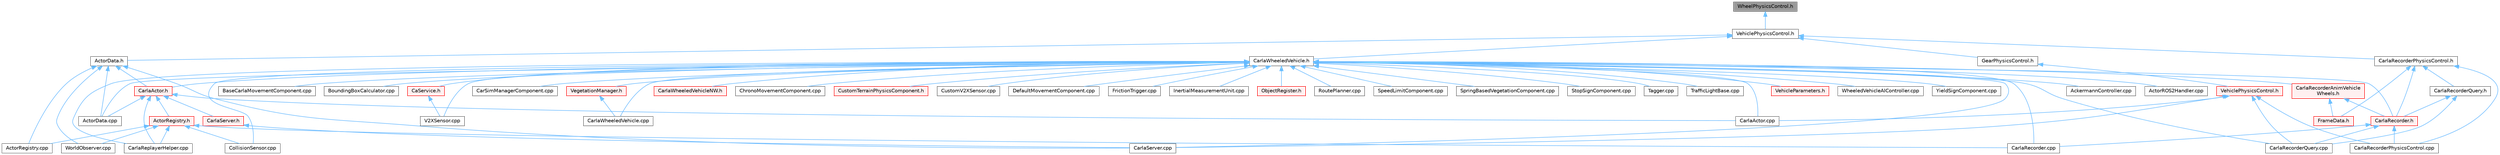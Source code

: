 digraph "WheelPhysicsControl.h"
{
 // INTERACTIVE_SVG=YES
 // LATEX_PDF_SIZE
  bgcolor="transparent";
  edge [fontname=Helvetica,fontsize=10,labelfontname=Helvetica,labelfontsize=10];
  node [fontname=Helvetica,fontsize=10,shape=box,height=0.2,width=0.4];
  Node1 [id="Node000001",label="WheelPhysicsControl.h",height=0.2,width=0.4,color="gray40", fillcolor="grey60", style="filled", fontcolor="black",tooltip=" "];
  Node1 -> Node2 [id="edge1_Node000001_Node000002",dir="back",color="steelblue1",style="solid",tooltip=" "];
  Node2 [id="Node000002",label="VehiclePhysicsControl.h",height=0.2,width=0.4,color="grey40", fillcolor="white", style="filled",URL="$d3/d90/Unreal_2CarlaUE4_2Plugins_2Carla_2Source_2Carla_2Vehicle_2VehiclePhysicsControl_8h.html",tooltip=" "];
  Node2 -> Node3 [id="edge2_Node000002_Node000003",dir="back",color="steelblue1",style="solid",tooltip=" "];
  Node3 [id="Node000003",label="ActorData.h",height=0.2,width=0.4,color="grey40", fillcolor="white", style="filled",URL="$de/d7d/ActorData_8h.html",tooltip=" "];
  Node3 -> Node4 [id="edge3_Node000003_Node000004",dir="back",color="steelblue1",style="solid",tooltip=" "];
  Node4 [id="Node000004",label="ActorData.cpp",height=0.2,width=0.4,color="grey40", fillcolor="white", style="filled",URL="$da/d7f/ActorData_8cpp.html",tooltip=" "];
  Node3 -> Node5 [id="edge4_Node000003_Node000005",dir="back",color="steelblue1",style="solid",tooltip=" "];
  Node5 [id="Node000005",label="ActorRegistry.cpp",height=0.2,width=0.4,color="grey40", fillcolor="white", style="filled",URL="$d3/df3/ActorRegistry_8cpp.html",tooltip=" "];
  Node3 -> Node6 [id="edge5_Node000003_Node000006",dir="back",color="steelblue1",style="solid",tooltip=" "];
  Node6 [id="Node000006",label="CarlaActor.h",height=0.2,width=0.4,color="red", fillcolor="#FFF0F0", style="filled",URL="$de/d36/CarlaActor_8h.html",tooltip=" "];
  Node6 -> Node4 [id="edge6_Node000006_Node000004",dir="back",color="steelblue1",style="solid",tooltip=" "];
  Node6 -> Node7 [id="edge7_Node000006_Node000007",dir="back",color="steelblue1",style="solid",tooltip=" "];
  Node7 [id="Node000007",label="ActorRegistry.h",height=0.2,width=0.4,color="red", fillcolor="#FFF0F0", style="filled",URL="$da/de4/ActorRegistry_8h.html",tooltip=" "];
  Node7 -> Node5 [id="edge8_Node000007_Node000005",dir="back",color="steelblue1",style="solid",tooltip=" "];
  Node7 -> Node45 [id="edge9_Node000007_Node000045",dir="back",color="steelblue1",style="solid",tooltip=" "];
  Node45 [id="Node000045",label="CarlaRecorder.cpp",height=0.2,width=0.4,color="grey40", fillcolor="white", style="filled",URL="$da/d49/CarlaRecorder_8cpp.html",tooltip=" "];
  Node7 -> Node19 [id="edge10_Node000007_Node000019",dir="back",color="steelblue1",style="solid",tooltip=" "];
  Node19 [id="Node000019",label="CarlaReplayerHelper.cpp",height=0.2,width=0.4,color="grey40", fillcolor="white", style="filled",URL="$d2/d32/CarlaReplayerHelper_8cpp.html",tooltip=" "];
  Node7 -> Node43 [id="edge11_Node000007_Node000043",dir="back",color="steelblue1",style="solid",tooltip=" "];
  Node43 [id="Node000043",label="CollisionSensor.cpp",height=0.2,width=0.4,color="grey40", fillcolor="white", style="filled",URL="$da/df0/CollisionSensor_8cpp.html",tooltip=" "];
  Node7 -> Node97 [id="edge12_Node000007_Node000097",dir="back",color="steelblue1",style="solid",tooltip=" "];
  Node97 [id="Node000097",label="WorldObserver.cpp",height=0.2,width=0.4,color="grey40", fillcolor="white", style="filled",URL="$d9/de7/WorldObserver_8cpp.html",tooltip=" "];
  Node6 -> Node16 [id="edge13_Node000006_Node000016",dir="back",color="steelblue1",style="solid",tooltip=" "];
  Node16 [id="Node000016",label="CarlaActor.cpp",height=0.2,width=0.4,color="grey40", fillcolor="white", style="filled",URL="$d3/d43/CarlaActor_8cpp.html",tooltip=" "];
  Node6 -> Node19 [id="edge14_Node000006_Node000019",dir="back",color="steelblue1",style="solid",tooltip=" "];
  Node6 -> Node98 [id="edge15_Node000006_Node000098",dir="back",color="steelblue1",style="solid",tooltip=" "];
  Node98 [id="Node000098",label="CarlaServer.h",height=0.2,width=0.4,color="red", fillcolor="#FFF0F0", style="filled",URL="$d0/d35/CarlaServer_8h.html",tooltip=" "];
  Node98 -> Node20 [id="edge16_Node000098_Node000020",dir="back",color="steelblue1",style="solid",tooltip=" "];
  Node20 [id="Node000020",label="CarlaServer.cpp",height=0.2,width=0.4,color="grey40", fillcolor="white", style="filled",URL="$db/d6c/CarlaServer_8cpp.html",tooltip=" "];
  Node3 -> Node20 [id="edge17_Node000003_Node000020",dir="back",color="steelblue1",style="solid",tooltip=" "];
  Node3 -> Node97 [id="edge18_Node000003_Node000097",dir="back",color="steelblue1",style="solid",tooltip=" "];
  Node2 -> Node119 [id="edge19_Node000002_Node000119",dir="back",color="steelblue1",style="solid",tooltip=" "];
  Node119 [id="Node000119",label="CarlaRecorderPhysicsControl.h",height=0.2,width=0.4,color="grey40", fillcolor="white", style="filled",URL="$d3/d34/CarlaRecorderPhysicsControl_8h.html",tooltip=" "];
  Node119 -> Node120 [id="edge20_Node000119_Node000120",dir="back",color="steelblue1",style="solid",tooltip=" "];
  Node120 [id="Node000120",label="CarlaRecorder.h",height=0.2,width=0.4,color="red", fillcolor="#FFF0F0", style="filled",URL="$d9/d6a/CarlaRecorder_8h.html",tooltip=" "];
  Node120 -> Node45 [id="edge21_Node000120_Node000045",dir="back",color="steelblue1",style="solid",tooltip=" "];
  Node120 -> Node136 [id="edge22_Node000120_Node000136",dir="back",color="steelblue1",style="solid",tooltip=" "];
  Node136 [id="Node000136",label="CarlaRecorderPhysicsControl.cpp",height=0.2,width=0.4,color="grey40", fillcolor="white", style="filled",URL="$dd/d41/CarlaRecorderPhysicsControl_8cpp.html",tooltip=" "];
  Node120 -> Node139 [id="edge23_Node000120_Node000139",dir="back",color="steelblue1",style="solid",tooltip=" "];
  Node139 [id="Node000139",label="CarlaRecorderQuery.cpp",height=0.2,width=0.4,color="grey40", fillcolor="white", style="filled",URL="$de/dc6/CarlaRecorderQuery_8cpp.html",tooltip=" "];
  Node119 -> Node136 [id="edge24_Node000119_Node000136",dir="back",color="steelblue1",style="solid",tooltip=" "];
  Node119 -> Node144 [id="edge25_Node000119_Node000144",dir="back",color="steelblue1",style="solid",tooltip=" "];
  Node144 [id="Node000144",label="CarlaRecorderQuery.h",height=0.2,width=0.4,color="grey40", fillcolor="white", style="filled",URL="$d7/dbd/CarlaRecorderQuery_8h.html",tooltip=" "];
  Node144 -> Node120 [id="edge26_Node000144_Node000120",dir="back",color="steelblue1",style="solid",tooltip=" "];
  Node144 -> Node139 [id="edge27_Node000144_Node000139",dir="back",color="steelblue1",style="solid",tooltip=" "];
  Node119 -> Node145 [id="edge28_Node000119_Node000145",dir="back",color="steelblue1",style="solid",tooltip=" "];
  Node145 [id="Node000145",label="FrameData.h",height=0.2,width=0.4,color="red", fillcolor="#FFF0F0", style="filled",URL="$d2/df1/FrameData_8h.html",tooltip=" "];
  Node2 -> Node146 [id="edge29_Node000002_Node000146",dir="back",color="steelblue1",style="solid",tooltip=" "];
  Node146 [id="Node000146",label="CarlaWheeledVehicle.h",height=0.2,width=0.4,color="grey40", fillcolor="white", style="filled",URL="$d3/d00/CarlaWheeledVehicle_8h.html",tooltip=" "];
  Node146 -> Node147 [id="edge30_Node000146_Node000147",dir="back",color="steelblue1",style="solid",tooltip=" "];
  Node147 [id="Node000147",label="AckermannController.cpp",height=0.2,width=0.4,color="grey40", fillcolor="white", style="filled",URL="$d1/d47/AckermannController_8cpp.html",tooltip=" "];
  Node146 -> Node4 [id="edge31_Node000146_Node000004",dir="back",color="steelblue1",style="solid",tooltip=" "];
  Node146 -> Node148 [id="edge32_Node000146_Node000148",dir="back",color="steelblue1",style="solid",tooltip=" "];
  Node148 [id="Node000148",label="ActorROS2Handler.cpp",height=0.2,width=0.4,color="grey40", fillcolor="white", style="filled",URL="$d6/d65/ActorROS2Handler_8cpp.html",tooltip=" "];
  Node146 -> Node149 [id="edge33_Node000146_Node000149",dir="back",color="steelblue1",style="solid",tooltip=" "];
  Node149 [id="Node000149",label="BaseCarlaMovementComponent.cpp",height=0.2,width=0.4,color="grey40", fillcolor="white", style="filled",URL="$da/da6/BaseCarlaMovementComponent_8cpp.html",tooltip=" "];
  Node146 -> Node150 [id="edge34_Node000146_Node000150",dir="back",color="steelblue1",style="solid",tooltip=" "];
  Node150 [id="Node000150",label="BoundingBoxCalculator.cpp",height=0.2,width=0.4,color="grey40", fillcolor="white", style="filled",URL="$dd/dd8/BoundingBoxCalculator_8cpp.html",tooltip=" "];
  Node146 -> Node52 [id="edge35_Node000146_Node000052",dir="back",color="steelblue1",style="solid",tooltip=" "];
  Node52 [id="Node000052",label="CaService.h",height=0.2,width=0.4,color="red", fillcolor="#FFF0F0", style="filled",URL="$df/dd8/CaService_8h.html",tooltip=" "];
  Node52 -> Node54 [id="edge36_Node000052_Node000054",dir="back",color="steelblue1",style="solid",tooltip=" "];
  Node54 [id="Node000054",label="V2XSensor.cpp",height=0.2,width=0.4,color="grey40", fillcolor="white", style="filled",URL="$d2/df9/V2XSensor_8cpp.html",tooltip=" "];
  Node146 -> Node101 [id="edge37_Node000146_Node000101",dir="back",color="steelblue1",style="solid",tooltip=" "];
  Node101 [id="Node000101",label="CarSimManagerComponent.cpp",height=0.2,width=0.4,color="grey40", fillcolor="white", style="filled",URL="$d2/d56/CarSimManagerComponent_8cpp.html",tooltip=" "];
  Node146 -> Node16 [id="edge38_Node000146_Node000016",dir="back",color="steelblue1",style="solid",tooltip=" "];
  Node146 -> Node6 [id="edge39_Node000146_Node000006",dir="back",color="steelblue1",style="solid",tooltip=" "];
  Node146 -> Node45 [id="edge40_Node000146_Node000045",dir="back",color="steelblue1",style="solid",tooltip=" "];
  Node146 -> Node120 [id="edge41_Node000146_Node000120",dir="back",color="steelblue1",style="solid",tooltip=" "];
  Node146 -> Node151 [id="edge42_Node000146_Node000151",dir="back",color="steelblue1",style="solid",tooltip=" "];
  Node151 [id="Node000151",label="CarlaRecorderAnimVehicle\lWheels.h",height=0.2,width=0.4,color="red", fillcolor="#FFF0F0", style="filled",URL="$d0/d5c/CarlaRecorderAnimVehicleWheels_8h.html",tooltip=" "];
  Node151 -> Node120 [id="edge43_Node000151_Node000120",dir="back",color="steelblue1",style="solid",tooltip=" "];
  Node151 -> Node145 [id="edge44_Node000151_Node000145",dir="back",color="steelblue1",style="solid",tooltip=" "];
  Node146 -> Node139 [id="edge45_Node000146_Node000139",dir="back",color="steelblue1",style="solid",tooltip=" "];
  Node146 -> Node19 [id="edge46_Node000146_Node000019",dir="back",color="steelblue1",style="solid",tooltip=" "];
  Node146 -> Node20 [id="edge47_Node000146_Node000020",dir="back",color="steelblue1",style="solid",tooltip=" "];
  Node146 -> Node22 [id="edge48_Node000146_Node000022",dir="back",color="steelblue1",style="solid",tooltip=" "];
  Node22 [id="Node000022",label="CarlaWheeledVehicle.cpp",height=0.2,width=0.4,color="grey40", fillcolor="white", style="filled",URL="$dc/d65/CarlaWheeledVehicle_8cpp.html",tooltip=" "];
  Node146 -> Node154 [id="edge49_Node000146_Node000154",dir="back",color="steelblue1",style="solid",tooltip=" "];
  Node154 [id="Node000154",label="CarlaWheeledVehicleNW.h",height=0.2,width=0.4,color="red", fillcolor="#FFF0F0", style="filled",URL="$de/dba/CarlaWheeledVehicleNW_8h.html",tooltip=" "];
  Node146 -> Node156 [id="edge50_Node000146_Node000156",dir="back",color="steelblue1",style="solid",tooltip=" "];
  Node156 [id="Node000156",label="ChronoMovementComponent.cpp",height=0.2,width=0.4,color="grey40", fillcolor="white", style="filled",URL="$db/d1c/ChronoMovementComponent_8cpp.html",tooltip=" "];
  Node146 -> Node43 [id="edge51_Node000146_Node000043",dir="back",color="steelblue1",style="solid",tooltip=" "];
  Node146 -> Node110 [id="edge52_Node000146_Node000110",dir="back",color="steelblue1",style="solid",tooltip=" "];
  Node110 [id="Node000110",label="CustomTerrainPhysicsComponent.h",height=0.2,width=0.4,color="red", fillcolor="#FFF0F0", style="filled",URL="$d1/d4f/CustomTerrainPhysicsComponent_8h.html",tooltip=" "];
  Node146 -> Node47 [id="edge53_Node000146_Node000047",dir="back",color="steelblue1",style="solid",tooltip=" "];
  Node47 [id="Node000047",label="CustomV2XSensor.cpp",height=0.2,width=0.4,color="grey40", fillcolor="white", style="filled",URL="$d8/d97/CustomV2XSensor_8cpp.html",tooltip=" "];
  Node146 -> Node157 [id="edge54_Node000146_Node000157",dir="back",color="steelblue1",style="solid",tooltip=" "];
  Node157 [id="Node000157",label="DefaultMovementComponent.cpp",height=0.2,width=0.4,color="grey40", fillcolor="white", style="filled",URL="$d1/d60/DefaultMovementComponent_8cpp.html",tooltip=" "];
  Node146 -> Node49 [id="edge55_Node000146_Node000049",dir="back",color="steelblue1",style="solid",tooltip=" "];
  Node49 [id="Node000049",label="FrictionTrigger.cpp",height=0.2,width=0.4,color="grey40", fillcolor="white", style="filled",URL="$d8/de2/FrictionTrigger_8cpp.html",tooltip=" "];
  Node146 -> Node62 [id="edge56_Node000146_Node000062",dir="back",color="steelblue1",style="solid",tooltip=" "];
  Node62 [id="Node000062",label="InertialMeasurementUnit.cpp",height=0.2,width=0.4,color="grey40", fillcolor="white", style="filled",URL="$d7/d78/InertialMeasurementUnit_8cpp.html",tooltip=" "];
  Node146 -> Node158 [id="edge57_Node000146_Node000158",dir="back",color="steelblue1",style="solid",tooltip=" "];
  Node158 [id="Node000158",label="ObjectRegister.h",height=0.2,width=0.4,color="red", fillcolor="#FFF0F0", style="filled",URL="$d4/d5b/ObjectRegister_8h.html",tooltip=" "];
  Node146 -> Node160 [id="edge58_Node000146_Node000160",dir="back",color="steelblue1",style="solid",tooltip=" "];
  Node160 [id="Node000160",label="RoutePlanner.cpp",height=0.2,width=0.4,color="grey40", fillcolor="white", style="filled",URL="$de/d45/RoutePlanner_8cpp.html",tooltip=" "];
  Node146 -> Node34 [id="edge59_Node000146_Node000034",dir="back",color="steelblue1",style="solid",tooltip=" "];
  Node34 [id="Node000034",label="SpeedLimitComponent.cpp",height=0.2,width=0.4,color="grey40", fillcolor="white", style="filled",URL="$d2/dd9/SpeedLimitComponent_8cpp.html",tooltip=" "];
  Node146 -> Node161 [id="edge60_Node000146_Node000161",dir="back",color="steelblue1",style="solid",tooltip=" "];
  Node161 [id="Node000161",label="SpringBasedVegetationComponent.cpp",height=0.2,width=0.4,color="grey40", fillcolor="white", style="filled",URL="$db/d66/SpringBasedVegetationComponent_8cpp.html",tooltip=" "];
  Node146 -> Node35 [id="edge61_Node000146_Node000035",dir="back",color="steelblue1",style="solid",tooltip=" "];
  Node35 [id="Node000035",label="StopSignComponent.cpp",height=0.2,width=0.4,color="grey40", fillcolor="white", style="filled",URL="$d6/ddb/StopSignComponent_8cpp.html",tooltip=" "];
  Node146 -> Node162 [id="edge62_Node000146_Node000162",dir="back",color="steelblue1",style="solid",tooltip=" "];
  Node162 [id="Node000162",label="Tagger.cpp",height=0.2,width=0.4,color="grey40", fillcolor="white", style="filled",URL="$d2/d35/Tagger_8cpp.html",tooltip=" "];
  Node146 -> Node36 [id="edge63_Node000146_Node000036",dir="back",color="steelblue1",style="solid",tooltip=" "];
  Node36 [id="Node000036",label="TrafficLightBase.cpp",height=0.2,width=0.4,color="grey40", fillcolor="white", style="filled",URL="$d2/d40/TrafficLightBase_8cpp.html",tooltip=" "];
  Node146 -> Node54 [id="edge64_Node000146_Node000054",dir="back",color="steelblue1",style="solid",tooltip=" "];
  Node146 -> Node114 [id="edge65_Node000146_Node000114",dir="back",color="steelblue1",style="solid",tooltip=" "];
  Node114 [id="Node000114",label="VegetationManager.h",height=0.2,width=0.4,color="red", fillcolor="#FFF0F0", style="filled",URL="$d9/d64/VegetationManager_8h.html",tooltip=" "];
  Node114 -> Node22 [id="edge66_Node000114_Node000022",dir="back",color="steelblue1",style="solid",tooltip=" "];
  Node146 -> Node163 [id="edge67_Node000146_Node000163",dir="back",color="steelblue1",style="solid",tooltip=" "];
  Node163 [id="Node000163",label="VehicleParameters.h",height=0.2,width=0.4,color="red", fillcolor="#FFF0F0", style="filled",URL="$d1/d1b/VehicleParameters_8h.html",tooltip=" "];
  Node146 -> Node164 [id="edge68_Node000146_Node000164",dir="back",color="steelblue1",style="solid",tooltip=" "];
  Node164 [id="Node000164",label="WheeledVehicleAIController.cpp",height=0.2,width=0.4,color="grey40", fillcolor="white", style="filled",URL="$d8/de0/WheeledVehicleAIController_8cpp.html",tooltip=" "];
  Node146 -> Node42 [id="edge69_Node000146_Node000042",dir="back",color="steelblue1",style="solid",tooltip=" "];
  Node42 [id="Node000042",label="YieldSignComponent.cpp",height=0.2,width=0.4,color="grey40", fillcolor="white", style="filled",URL="$d4/d36/YieldSignComponent_8cpp.html",tooltip=" "];
  Node2 -> Node165 [id="edge70_Node000002_Node000165",dir="back",color="steelblue1",style="solid",tooltip=" "];
  Node165 [id="Node000165",label="GearPhysicsControl.h",height=0.2,width=0.4,color="grey40", fillcolor="white", style="filled",URL="$d1/d8e/GearPhysicsControl_8h.html",tooltip=" "];
  Node165 -> Node166 [id="edge71_Node000165_Node000166",dir="back",color="steelblue1",style="solid",tooltip=" "];
  Node166 [id="Node000166",label="VehiclePhysicsControl.h",height=0.2,width=0.4,color="red", fillcolor="#FFF0F0", style="filled",URL="$d1/d8e/LibCarla_2source_2carla_2rpc_2VehiclePhysicsControl_8h.html",tooltip=" "];
  Node166 -> Node16 [id="edge72_Node000166_Node000016",dir="back",color="steelblue1",style="solid",tooltip=" "];
  Node166 -> Node136 [id="edge73_Node000166_Node000136",dir="back",color="steelblue1",style="solid",tooltip=" "];
  Node166 -> Node139 [id="edge74_Node000166_Node000139",dir="back",color="steelblue1",style="solid",tooltip=" "];
  Node166 -> Node20 [id="edge75_Node000166_Node000020",dir="back",color="steelblue1",style="solid",tooltip=" "];
}

